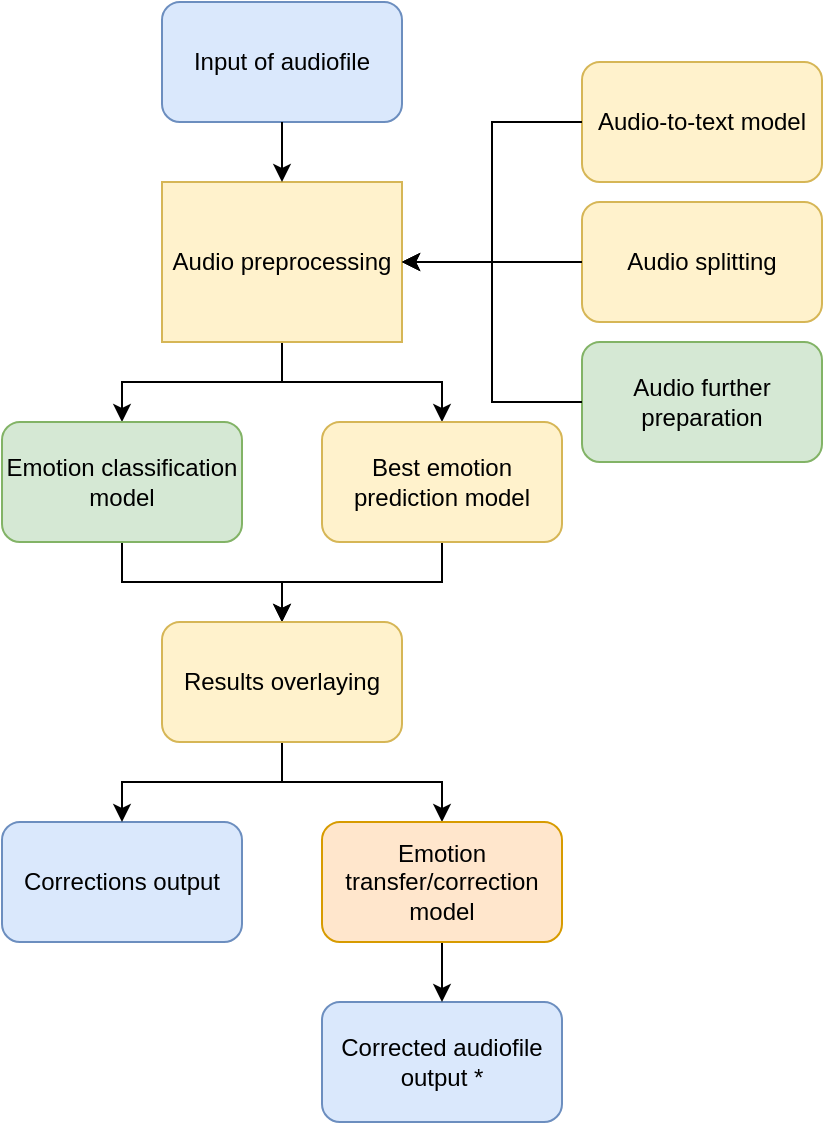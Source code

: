 <mxfile version="26.1.0">
  <diagram name="Сторінка-1" id="Xay0WnKXXtDFEPQvsFVd">
    <mxGraphModel dx="662" dy="456" grid="1" gridSize="10" guides="1" tooltips="1" connect="1" arrows="1" fold="1" page="1" pageScale="1" pageWidth="827" pageHeight="1169" math="0" shadow="0">
      <root>
        <mxCell id="0" />
        <mxCell id="1" parent="0" />
        <mxCell id="aB-kleP4z32u9SSaAOJk-1" value="Input of audiofile" style="rounded=1;whiteSpace=wrap;html=1;fillColor=#dae8fc;strokeColor=#6c8ebf;" vertex="1" parent="1">
          <mxGeometry x="320" y="60" width="120" height="60" as="geometry" />
        </mxCell>
        <mxCell id="aB-kleP4z32u9SSaAOJk-5" style="edgeStyle=orthogonalEdgeStyle;rounded=0;orthogonalLoop=1;jettySize=auto;html=1;exitX=0.5;exitY=1;exitDx=0;exitDy=0;entryX=0.5;entryY=0;entryDx=0;entryDy=0;exitPerimeter=0;" edge="1" parent="1" source="aB-kleP4z32u9SSaAOJk-12" target="aB-kleP4z32u9SSaAOJk-4">
          <mxGeometry relative="1" as="geometry">
            <mxPoint x="380" y="230" as="sourcePoint" />
          </mxGeometry>
        </mxCell>
        <mxCell id="aB-kleP4z32u9SSaAOJk-13" style="edgeStyle=orthogonalEdgeStyle;rounded=0;orthogonalLoop=1;jettySize=auto;html=1;exitX=0.5;exitY=1;exitDx=0;exitDy=0;entryX=0.5;entryY=0;entryDx=0;entryDy=0;exitPerimeter=0;" edge="1" parent="1" source="aB-kleP4z32u9SSaAOJk-12" target="aB-kleP4z32u9SSaAOJk-6">
          <mxGeometry relative="1" as="geometry">
            <mxPoint x="380" y="230" as="sourcePoint" />
          </mxGeometry>
        </mxCell>
        <mxCell id="aB-kleP4z32u9SSaAOJk-16" style="edgeStyle=orthogonalEdgeStyle;rounded=0;orthogonalLoop=1;jettySize=auto;html=1;exitX=0.5;exitY=1;exitDx=0;exitDy=0;entryX=0.5;entryY=0;entryDx=0;entryDy=0;" edge="1" parent="1" source="aB-kleP4z32u9SSaAOJk-4" target="aB-kleP4z32u9SSaAOJk-14">
          <mxGeometry relative="1" as="geometry" />
        </mxCell>
        <mxCell id="aB-kleP4z32u9SSaAOJk-4" value="Emotion classification model" style="rounded=1;whiteSpace=wrap;html=1;fillColor=#d5e8d4;strokeColor=#82b366;" vertex="1" parent="1">
          <mxGeometry x="240" y="270" width="120" height="60" as="geometry" />
        </mxCell>
        <mxCell id="aB-kleP4z32u9SSaAOJk-15" style="edgeStyle=orthogonalEdgeStyle;rounded=0;orthogonalLoop=1;jettySize=auto;html=1;exitX=0.5;exitY=1;exitDx=0;exitDy=0;" edge="1" parent="1" source="aB-kleP4z32u9SSaAOJk-6" target="aB-kleP4z32u9SSaAOJk-14">
          <mxGeometry relative="1" as="geometry" />
        </mxCell>
        <mxCell id="aB-kleP4z32u9SSaAOJk-6" value="Best emotion prediction model" style="rounded=1;whiteSpace=wrap;html=1;fillColor=#fff2cc;strokeColor=#d6b656;" vertex="1" parent="1">
          <mxGeometry x="400" y="270" width="120" height="60" as="geometry" />
        </mxCell>
        <mxCell id="aB-kleP4z32u9SSaAOJk-8" value="Corrections output" style="rounded=1;whiteSpace=wrap;html=1;fillColor=#dae8fc;strokeColor=#6c8ebf;" vertex="1" parent="1">
          <mxGeometry x="240" y="470" width="120" height="60" as="geometry" />
        </mxCell>
        <mxCell id="aB-kleP4z32u9SSaAOJk-9" value="Corrected audiofile output *" style="rounded=1;whiteSpace=wrap;html=1;fillColor=#dae8fc;strokeColor=#6c8ebf;" vertex="1" parent="1">
          <mxGeometry x="400" y="560" width="120" height="60" as="geometry" />
        </mxCell>
        <mxCell id="aB-kleP4z32u9SSaAOJk-12" value="Audio preprocessing" style="points=[[0.25,0,0],[0.5,0,0],[0.75,0,0],[1,0.25,0],[1,0.5,0],[1,0.75,0],[0.75,1,0],[0.5,1,0],[0.25,1,0],[0,0.75,0],[0,0.5,0],[0,0.25,0]];shape=mxgraph.bpmn.task2;whiteSpace=wrap;rectStyle=rounded;size=10;html=1;container=1;expand=0;collapsible=0;taskMarker=abstract;isLoopSub=1;fillColor=#fff2cc;strokeColor=#d6b656;" vertex="1" parent="1">
          <mxGeometry x="320" y="150" width="120" height="80" as="geometry" />
        </mxCell>
        <mxCell id="aB-kleP4z32u9SSaAOJk-17" style="edgeStyle=orthogonalEdgeStyle;rounded=0;orthogonalLoop=1;jettySize=auto;html=1;exitX=0.5;exitY=1;exitDx=0;exitDy=0;entryX=0.5;entryY=0;entryDx=0;entryDy=0;" edge="1" parent="1" source="aB-kleP4z32u9SSaAOJk-14" target="aB-kleP4z32u9SSaAOJk-8">
          <mxGeometry relative="1" as="geometry" />
        </mxCell>
        <mxCell id="aB-kleP4z32u9SSaAOJk-30" style="edgeStyle=orthogonalEdgeStyle;rounded=0;orthogonalLoop=1;jettySize=auto;html=1;exitX=0.5;exitY=1;exitDx=0;exitDy=0;entryX=0.5;entryY=0;entryDx=0;entryDy=0;" edge="1" parent="1" source="aB-kleP4z32u9SSaAOJk-14" target="aB-kleP4z32u9SSaAOJk-28">
          <mxGeometry relative="1" as="geometry" />
        </mxCell>
        <mxCell id="aB-kleP4z32u9SSaAOJk-14" value="Results overlaying" style="rounded=1;whiteSpace=wrap;html=1;fillColor=#fff2cc;strokeColor=#d6b656;" vertex="1" parent="1">
          <mxGeometry x="320" y="370" width="120" height="60" as="geometry" />
        </mxCell>
        <mxCell id="aB-kleP4z32u9SSaAOJk-21" style="edgeStyle=orthogonalEdgeStyle;rounded=0;orthogonalLoop=1;jettySize=auto;html=1;entryX=0.5;entryY=0;entryDx=0;entryDy=0;entryPerimeter=0;" edge="1" parent="1" source="aB-kleP4z32u9SSaAOJk-1" target="aB-kleP4z32u9SSaAOJk-12">
          <mxGeometry relative="1" as="geometry" />
        </mxCell>
        <mxCell id="aB-kleP4z32u9SSaAOJk-22" value="Audio-to-text model" style="rounded=1;whiteSpace=wrap;html=1;fillColor=#fff2cc;strokeColor=#d6b656;" vertex="1" parent="1">
          <mxGeometry x="530" y="90" width="120" height="60" as="geometry" />
        </mxCell>
        <mxCell id="aB-kleP4z32u9SSaAOJk-23" style="edgeStyle=orthogonalEdgeStyle;rounded=0;orthogonalLoop=1;jettySize=auto;html=1;entryX=1;entryY=0.5;entryDx=0;entryDy=0;entryPerimeter=0;" edge="1" parent="1" source="aB-kleP4z32u9SSaAOJk-22" target="aB-kleP4z32u9SSaAOJk-12">
          <mxGeometry relative="1" as="geometry" />
        </mxCell>
        <mxCell id="aB-kleP4z32u9SSaAOJk-24" value="Audio splitting" style="rounded=1;whiteSpace=wrap;html=1;fillColor=#fff2cc;strokeColor=#d6b656;" vertex="1" parent="1">
          <mxGeometry x="530" y="160" width="120" height="60" as="geometry" />
        </mxCell>
        <mxCell id="aB-kleP4z32u9SSaAOJk-25" style="edgeStyle=orthogonalEdgeStyle;rounded=0;orthogonalLoop=1;jettySize=auto;html=1;entryX=1;entryY=0.5;entryDx=0;entryDy=0;entryPerimeter=0;" edge="1" parent="1" source="aB-kleP4z32u9SSaAOJk-24" target="aB-kleP4z32u9SSaAOJk-12">
          <mxGeometry relative="1" as="geometry" />
        </mxCell>
        <mxCell id="aB-kleP4z32u9SSaAOJk-26" value="Audio further preparation" style="rounded=1;whiteSpace=wrap;html=1;fillColor=#d5e8d4;strokeColor=#82b366;" vertex="1" parent="1">
          <mxGeometry x="530" y="230" width="120" height="60" as="geometry" />
        </mxCell>
        <mxCell id="aB-kleP4z32u9SSaAOJk-27" style="edgeStyle=orthogonalEdgeStyle;rounded=0;orthogonalLoop=1;jettySize=auto;html=1;entryX=1;entryY=0.5;entryDx=0;entryDy=0;entryPerimeter=0;" edge="1" parent="1" source="aB-kleP4z32u9SSaAOJk-26" target="aB-kleP4z32u9SSaAOJk-12">
          <mxGeometry relative="1" as="geometry" />
        </mxCell>
        <mxCell id="aB-kleP4z32u9SSaAOJk-29" style="edgeStyle=orthogonalEdgeStyle;rounded=0;orthogonalLoop=1;jettySize=auto;html=1;exitX=0.5;exitY=1;exitDx=0;exitDy=0;entryX=0.5;entryY=0;entryDx=0;entryDy=0;" edge="1" parent="1" source="aB-kleP4z32u9SSaAOJk-28" target="aB-kleP4z32u9SSaAOJk-9">
          <mxGeometry relative="1" as="geometry" />
        </mxCell>
        <mxCell id="aB-kleP4z32u9SSaAOJk-28" value="Emotion transfer/correction model" style="rounded=1;whiteSpace=wrap;html=1;fillColor=#ffe6cc;strokeColor=#d79b00;" vertex="1" parent="1">
          <mxGeometry x="400" y="470" width="120" height="60" as="geometry" />
        </mxCell>
      </root>
    </mxGraphModel>
  </diagram>
</mxfile>
